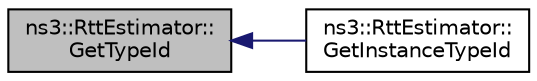 digraph "ns3::RttEstimator::GetTypeId"
{
  edge [fontname="Helvetica",fontsize="10",labelfontname="Helvetica",labelfontsize="10"];
  node [fontname="Helvetica",fontsize="10",shape=record];
  rankdir="LR";
  Node1 [label="ns3::RttEstimator::\lGetTypeId",height=0.2,width=0.4,color="black", fillcolor="grey75", style="filled", fontcolor="black"];
  Node1 -> Node2 [dir="back",color="midnightblue",fontsize="10",style="solid"];
  Node2 [label="ns3::RttEstimator::\lGetInstanceTypeId",height=0.2,width=0.4,color="black", fillcolor="white", style="filled",URL="$da/d1f/classns3_1_1RttEstimator.html#a8fe4674f7c7b45efb439ae72fe4749db"];
}
